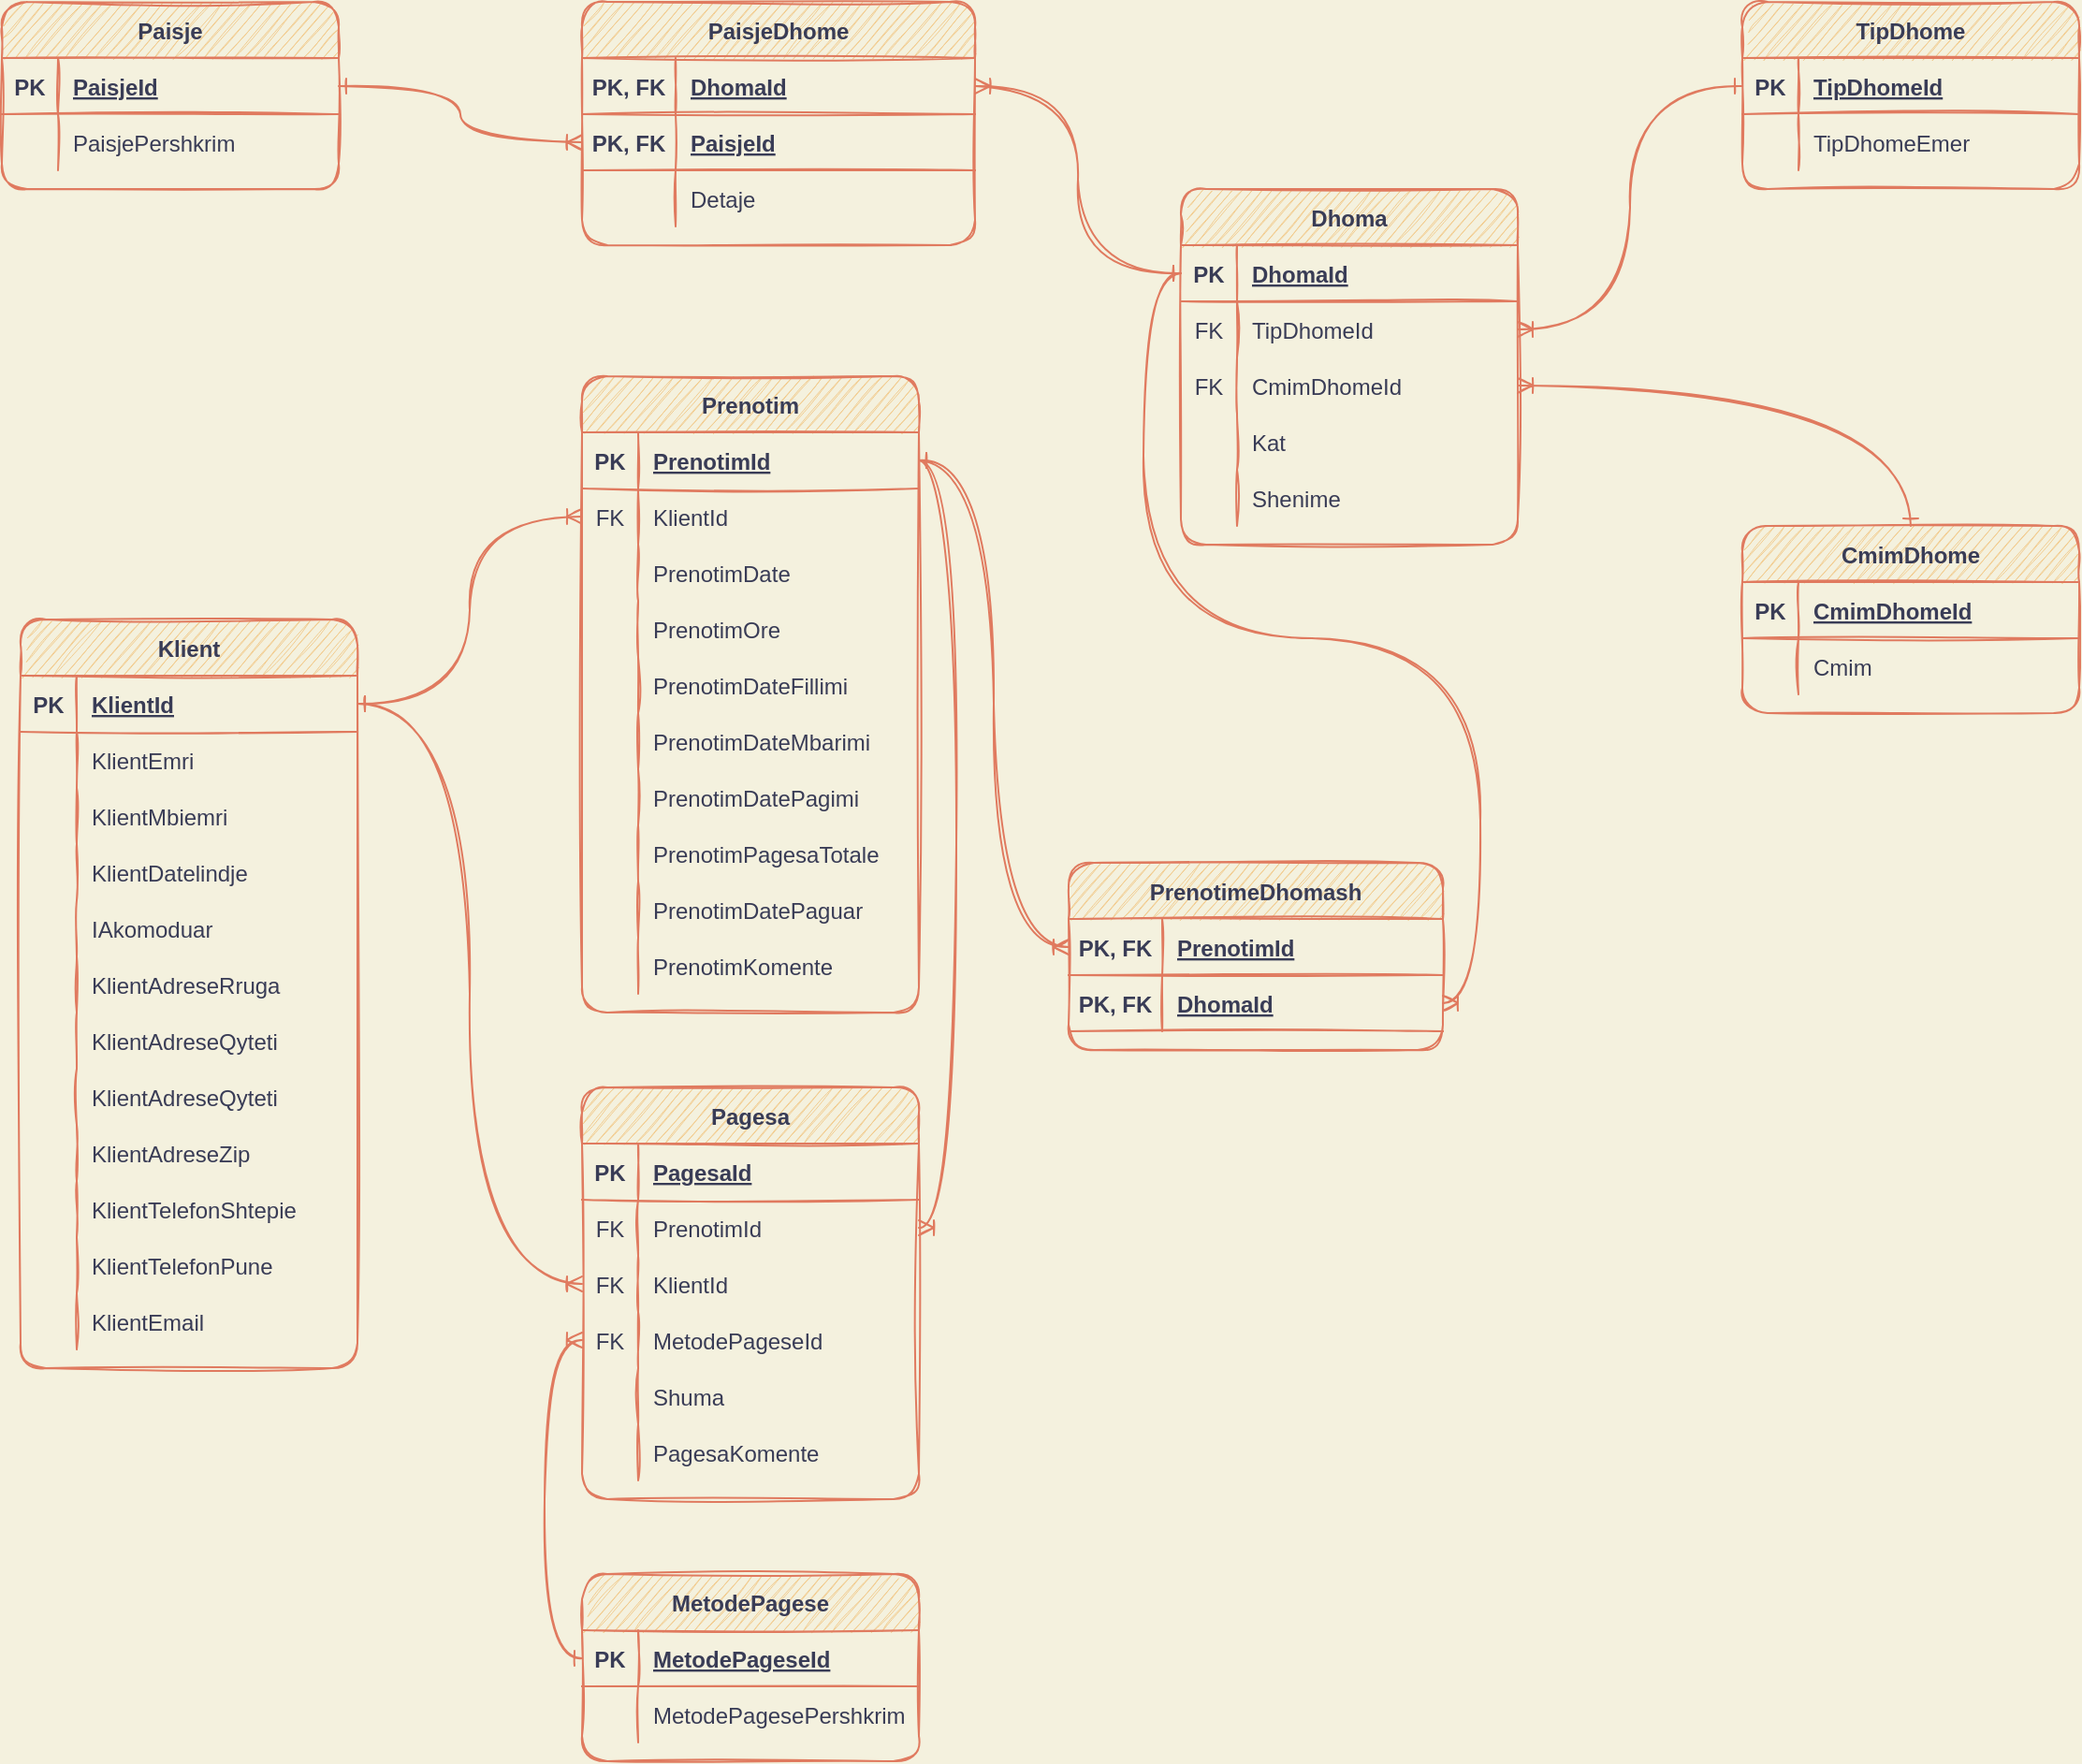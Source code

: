 <mxfile version="14.1.9" type="device"><diagram id="cNObEg5lzsOiBoJixKb-" name="Page-1"><mxGraphModel dx="1876" dy="514" grid="1" gridSize="10" guides="1" tooltips="1" connect="1" arrows="1" fold="1" page="1" pageScale="1" pageWidth="850" pageHeight="1100" background="#F4F1DE" math="0" shadow="0"><root><mxCell id="0"/><mxCell id="1" parent="0"/><mxCell id="484SmOIMIEWgcHE_zWIj-1" value="Klient" style="shape=table;startSize=30;container=1;collapsible=1;childLayout=tableLayout;fixedRows=1;rowLines=0;fontStyle=1;align=center;resizeLast=1;fillColor=#F2CC8F;strokeColor=#E07A5F;fontColor=#393C56;sketch=1;rounded=1;" parent="1" vertex="1"><mxGeometry x="-800" y="430" width="180" height="400" as="geometry"/></mxCell><mxCell id="484SmOIMIEWgcHE_zWIj-2" value="" style="shape=partialRectangle;collapsible=0;dropTarget=0;pointerEvents=0;fillColor=none;top=0;left=0;bottom=1;right=0;points=[[0,0.5],[1,0.5]];portConstraint=eastwest;strokeColor=#E07A5F;fontColor=#393C56;sketch=1;rounded=1;" parent="484SmOIMIEWgcHE_zWIj-1" vertex="1"><mxGeometry y="30" width="180" height="30" as="geometry"/></mxCell><mxCell id="484SmOIMIEWgcHE_zWIj-3" value="PK" style="shape=partialRectangle;connectable=0;fillColor=none;top=0;left=0;bottom=0;right=0;fontStyle=1;overflow=hidden;strokeColor=#E07A5F;fontColor=#393C56;sketch=1;rounded=1;" parent="484SmOIMIEWgcHE_zWIj-2" vertex="1"><mxGeometry width="30" height="30" as="geometry"/></mxCell><mxCell id="484SmOIMIEWgcHE_zWIj-4" value="KlientId" style="shape=partialRectangle;connectable=0;fillColor=none;top=0;left=0;bottom=0;right=0;align=left;spacingLeft=6;fontStyle=5;overflow=hidden;strokeColor=#E07A5F;fontColor=#393C56;sketch=1;rounded=1;" parent="484SmOIMIEWgcHE_zWIj-2" vertex="1"><mxGeometry x="30" width="150" height="30" as="geometry"/></mxCell><mxCell id="484SmOIMIEWgcHE_zWIj-5" value="" style="shape=partialRectangle;collapsible=0;dropTarget=0;pointerEvents=0;fillColor=none;top=0;left=0;bottom=0;right=0;points=[[0,0.5],[1,0.5]];portConstraint=eastwest;strokeColor=#E07A5F;fontColor=#393C56;sketch=1;rounded=1;" parent="484SmOIMIEWgcHE_zWIj-1" vertex="1"><mxGeometry y="60" width="180" height="30" as="geometry"/></mxCell><mxCell id="484SmOIMIEWgcHE_zWIj-6" value="" style="shape=partialRectangle;connectable=0;fillColor=none;top=0;left=0;bottom=0;right=0;editable=1;overflow=hidden;strokeColor=#E07A5F;fontColor=#393C56;sketch=1;rounded=1;" parent="484SmOIMIEWgcHE_zWIj-5" vertex="1"><mxGeometry width="30" height="30" as="geometry"/></mxCell><mxCell id="484SmOIMIEWgcHE_zWIj-7" value="KlientEmri" style="shape=partialRectangle;connectable=0;fillColor=none;top=0;left=0;bottom=0;right=0;align=left;spacingLeft=6;overflow=hidden;strokeColor=#E07A5F;fontColor=#393C56;sketch=1;rounded=1;" parent="484SmOIMIEWgcHE_zWIj-5" vertex="1"><mxGeometry x="30" width="150" height="30" as="geometry"/></mxCell><mxCell id="484SmOIMIEWgcHE_zWIj-8" value="" style="shape=partialRectangle;collapsible=0;dropTarget=0;pointerEvents=0;fillColor=none;top=0;left=0;bottom=0;right=0;points=[[0,0.5],[1,0.5]];portConstraint=eastwest;strokeColor=#E07A5F;fontColor=#393C56;sketch=1;rounded=1;" parent="484SmOIMIEWgcHE_zWIj-1" vertex="1"><mxGeometry y="90" width="180" height="30" as="geometry"/></mxCell><mxCell id="484SmOIMIEWgcHE_zWIj-9" value="" style="shape=partialRectangle;connectable=0;fillColor=none;top=0;left=0;bottom=0;right=0;editable=1;overflow=hidden;strokeColor=#E07A5F;fontColor=#393C56;sketch=1;rounded=1;" parent="484SmOIMIEWgcHE_zWIj-8" vertex="1"><mxGeometry width="30" height="30" as="geometry"/></mxCell><mxCell id="484SmOIMIEWgcHE_zWIj-10" value="KlientMbiemri" style="shape=partialRectangle;connectable=0;fillColor=none;top=0;left=0;bottom=0;right=0;align=left;spacingLeft=6;overflow=hidden;strokeColor=#E07A5F;fontColor=#393C56;sketch=1;rounded=1;" parent="484SmOIMIEWgcHE_zWIj-8" vertex="1"><mxGeometry x="30" width="150" height="30" as="geometry"/></mxCell><mxCell id="yaWdul28Dcd6_PXuTiU0-4" value="" style="shape=partialRectangle;collapsible=0;dropTarget=0;pointerEvents=0;fillColor=none;top=0;left=0;bottom=0;right=0;points=[[0,0.5],[1,0.5]];portConstraint=eastwest;strokeColor=#E07A5F;fontColor=#393C56;sketch=1;rounded=1;" vertex="1" parent="484SmOIMIEWgcHE_zWIj-1"><mxGeometry y="120" width="180" height="30" as="geometry"/></mxCell><mxCell id="yaWdul28Dcd6_PXuTiU0-5" value="" style="shape=partialRectangle;connectable=0;fillColor=none;top=0;left=0;bottom=0;right=0;editable=1;overflow=hidden;strokeColor=#E07A5F;fontColor=#393C56;sketch=1;rounded=1;" vertex="1" parent="yaWdul28Dcd6_PXuTiU0-4"><mxGeometry width="30" height="30" as="geometry"/></mxCell><mxCell id="yaWdul28Dcd6_PXuTiU0-6" value="KlientDatelindje" style="shape=partialRectangle;connectable=0;fillColor=none;top=0;left=0;bottom=0;right=0;align=left;spacingLeft=6;overflow=hidden;strokeColor=#E07A5F;fontColor=#393C56;sketch=1;rounded=1;" vertex="1" parent="yaWdul28Dcd6_PXuTiU0-4"><mxGeometry x="30" width="150" height="30" as="geometry"/></mxCell><mxCell id="484SmOIMIEWgcHE_zWIj-11" value="" style="shape=partialRectangle;collapsible=0;dropTarget=0;pointerEvents=0;fillColor=none;top=0;left=0;bottom=0;right=0;points=[[0,0.5],[1,0.5]];portConstraint=eastwest;strokeColor=#E07A5F;fontColor=#393C56;sketch=1;rounded=1;" parent="484SmOIMIEWgcHE_zWIj-1" vertex="1"><mxGeometry y="150" width="180" height="30" as="geometry"/></mxCell><mxCell id="484SmOIMIEWgcHE_zWIj-12" value="" style="shape=partialRectangle;connectable=0;fillColor=none;top=0;left=0;bottom=0;right=0;editable=1;overflow=hidden;strokeColor=#E07A5F;fontColor=#393C56;sketch=1;rounded=1;" parent="484SmOIMIEWgcHE_zWIj-11" vertex="1"><mxGeometry width="30" height="30" as="geometry"/></mxCell><mxCell id="484SmOIMIEWgcHE_zWIj-13" value="IAkomoduar" style="shape=partialRectangle;connectable=0;fillColor=none;top=0;left=0;bottom=0;right=0;align=left;spacingLeft=6;overflow=hidden;strokeColor=#E07A5F;fontColor=#393C56;sketch=1;rounded=1;" parent="484SmOIMIEWgcHE_zWIj-11" vertex="1"><mxGeometry x="30" width="150" height="30" as="geometry"/></mxCell><mxCell id="484SmOIMIEWgcHE_zWIj-161" value="" style="shape=partialRectangle;collapsible=0;dropTarget=0;pointerEvents=0;fillColor=none;top=0;left=0;bottom=0;right=0;points=[[0,0.5],[1,0.5]];portConstraint=eastwest;strokeColor=#E07A5F;fontColor=#393C56;sketch=1;rounded=1;" parent="484SmOIMIEWgcHE_zWIj-1" vertex="1"><mxGeometry y="180" width="180" height="30" as="geometry"/></mxCell><mxCell id="484SmOIMIEWgcHE_zWIj-162" value="" style="shape=partialRectangle;connectable=0;fillColor=none;top=0;left=0;bottom=0;right=0;editable=1;overflow=hidden;strokeColor=#E07A5F;fontColor=#393C56;sketch=1;rounded=1;" parent="484SmOIMIEWgcHE_zWIj-161" vertex="1"><mxGeometry width="30" height="30" as="geometry"/></mxCell><mxCell id="484SmOIMIEWgcHE_zWIj-163" value="KlientAdreseRruga" style="shape=partialRectangle;connectable=0;fillColor=none;top=0;left=0;bottom=0;right=0;align=left;spacingLeft=6;overflow=hidden;strokeColor=#E07A5F;fontColor=#393C56;sketch=1;rounded=1;" parent="484SmOIMIEWgcHE_zWIj-161" vertex="1"><mxGeometry x="30" width="150" height="30" as="geometry"/></mxCell><mxCell id="484SmOIMIEWgcHE_zWIj-164" value="" style="shape=partialRectangle;collapsible=0;dropTarget=0;pointerEvents=0;fillColor=none;top=0;left=0;bottom=0;right=0;points=[[0,0.5],[1,0.5]];portConstraint=eastwest;strokeColor=#E07A5F;fontColor=#393C56;sketch=1;rounded=1;" parent="484SmOIMIEWgcHE_zWIj-1" vertex="1"><mxGeometry y="210" width="180" height="30" as="geometry"/></mxCell><mxCell id="484SmOIMIEWgcHE_zWIj-165" value="" style="shape=partialRectangle;connectable=0;fillColor=none;top=0;left=0;bottom=0;right=0;editable=1;overflow=hidden;strokeColor=#E07A5F;fontColor=#393C56;sketch=1;rounded=1;" parent="484SmOIMIEWgcHE_zWIj-164" vertex="1"><mxGeometry width="30" height="30" as="geometry"/></mxCell><mxCell id="484SmOIMIEWgcHE_zWIj-166" value="KlientAdreseQyteti" style="shape=partialRectangle;connectable=0;fillColor=none;top=0;left=0;bottom=0;right=0;align=left;spacingLeft=6;overflow=hidden;strokeColor=#E07A5F;fontColor=#393C56;sketch=1;rounded=1;" parent="484SmOIMIEWgcHE_zWIj-164" vertex="1"><mxGeometry x="30" width="150" height="30" as="geometry"/></mxCell><mxCell id="484SmOIMIEWgcHE_zWIj-167" value="" style="shape=partialRectangle;collapsible=0;dropTarget=0;pointerEvents=0;fillColor=none;top=0;left=0;bottom=0;right=0;points=[[0,0.5],[1,0.5]];portConstraint=eastwest;strokeColor=#E07A5F;fontColor=#393C56;sketch=1;rounded=1;" parent="484SmOIMIEWgcHE_zWIj-1" vertex="1"><mxGeometry y="240" width="180" height="30" as="geometry"/></mxCell><mxCell id="484SmOIMIEWgcHE_zWIj-168" value="" style="shape=partialRectangle;connectable=0;fillColor=none;top=0;left=0;bottom=0;right=0;editable=1;overflow=hidden;strokeColor=#E07A5F;fontColor=#393C56;sketch=1;rounded=1;" parent="484SmOIMIEWgcHE_zWIj-167" vertex="1"><mxGeometry width="30" height="30" as="geometry"/></mxCell><mxCell id="484SmOIMIEWgcHE_zWIj-169" value="KlientAdreseQyteti" style="shape=partialRectangle;connectable=0;fillColor=none;top=0;left=0;bottom=0;right=0;align=left;spacingLeft=6;overflow=hidden;strokeColor=#E07A5F;fontColor=#393C56;sketch=1;rounded=1;" parent="484SmOIMIEWgcHE_zWIj-167" vertex="1"><mxGeometry x="30" width="150" height="30" as="geometry"/></mxCell><mxCell id="484SmOIMIEWgcHE_zWIj-170" value="" style="shape=partialRectangle;collapsible=0;dropTarget=0;pointerEvents=0;fillColor=none;top=0;left=0;bottom=0;right=0;points=[[0,0.5],[1,0.5]];portConstraint=eastwest;strokeColor=#E07A5F;fontColor=#393C56;sketch=1;rounded=1;" parent="484SmOIMIEWgcHE_zWIj-1" vertex="1"><mxGeometry y="270" width="180" height="30" as="geometry"/></mxCell><mxCell id="484SmOIMIEWgcHE_zWIj-171" value="" style="shape=partialRectangle;connectable=0;fillColor=none;top=0;left=0;bottom=0;right=0;editable=1;overflow=hidden;strokeColor=#E07A5F;fontColor=#393C56;sketch=1;rounded=1;" parent="484SmOIMIEWgcHE_zWIj-170" vertex="1"><mxGeometry width="30" height="30" as="geometry"/></mxCell><mxCell id="484SmOIMIEWgcHE_zWIj-172" value="KlientAdreseZip" style="shape=partialRectangle;connectable=0;fillColor=none;top=0;left=0;bottom=0;right=0;align=left;spacingLeft=6;overflow=hidden;strokeColor=#E07A5F;fontColor=#393C56;sketch=1;rounded=1;" parent="484SmOIMIEWgcHE_zWIj-170" vertex="1"><mxGeometry x="30" width="150" height="30" as="geometry"/></mxCell><mxCell id="484SmOIMIEWgcHE_zWIj-173" value="" style="shape=partialRectangle;collapsible=0;dropTarget=0;pointerEvents=0;fillColor=none;top=0;left=0;bottom=0;right=0;points=[[0,0.5],[1,0.5]];portConstraint=eastwest;strokeColor=#E07A5F;fontColor=#393C56;sketch=1;rounded=1;" parent="484SmOIMIEWgcHE_zWIj-1" vertex="1"><mxGeometry y="300" width="180" height="30" as="geometry"/></mxCell><mxCell id="484SmOIMIEWgcHE_zWIj-174" value="" style="shape=partialRectangle;connectable=0;fillColor=none;top=0;left=0;bottom=0;right=0;editable=1;overflow=hidden;strokeColor=#E07A5F;fontColor=#393C56;sketch=1;rounded=1;" parent="484SmOIMIEWgcHE_zWIj-173" vertex="1"><mxGeometry width="30" height="30" as="geometry"/></mxCell><mxCell id="484SmOIMIEWgcHE_zWIj-175" value="KlientTelefonShtepie" style="shape=partialRectangle;connectable=0;fillColor=none;top=0;left=0;bottom=0;right=0;align=left;spacingLeft=6;overflow=hidden;strokeColor=#E07A5F;fontColor=#393C56;sketch=1;rounded=1;" parent="484SmOIMIEWgcHE_zWIj-173" vertex="1"><mxGeometry x="30" width="150" height="30" as="geometry"/></mxCell><mxCell id="484SmOIMIEWgcHE_zWIj-176" value="" style="shape=partialRectangle;collapsible=0;dropTarget=0;pointerEvents=0;fillColor=none;top=0;left=0;bottom=0;right=0;points=[[0,0.5],[1,0.5]];portConstraint=eastwest;strokeColor=#E07A5F;fontColor=#393C56;sketch=1;rounded=1;" parent="484SmOIMIEWgcHE_zWIj-1" vertex="1"><mxGeometry y="330" width="180" height="30" as="geometry"/></mxCell><mxCell id="484SmOIMIEWgcHE_zWIj-177" value="" style="shape=partialRectangle;connectable=0;fillColor=none;top=0;left=0;bottom=0;right=0;editable=1;overflow=hidden;strokeColor=#E07A5F;fontColor=#393C56;sketch=1;rounded=1;" parent="484SmOIMIEWgcHE_zWIj-176" vertex="1"><mxGeometry width="30" height="30" as="geometry"/></mxCell><mxCell id="484SmOIMIEWgcHE_zWIj-178" value="KlientTelefonPune" style="shape=partialRectangle;connectable=0;fillColor=none;top=0;left=0;bottom=0;right=0;align=left;spacingLeft=6;overflow=hidden;strokeColor=#E07A5F;fontColor=#393C56;sketch=1;rounded=1;" parent="484SmOIMIEWgcHE_zWIj-176" vertex="1"><mxGeometry x="30" width="150" height="30" as="geometry"/></mxCell><mxCell id="484SmOIMIEWgcHE_zWIj-179" value="" style="shape=partialRectangle;collapsible=0;dropTarget=0;pointerEvents=0;fillColor=none;top=0;left=0;bottom=0;right=0;points=[[0,0.5],[1,0.5]];portConstraint=eastwest;strokeColor=#E07A5F;fontColor=#393C56;sketch=1;rounded=1;" parent="484SmOIMIEWgcHE_zWIj-1" vertex="1"><mxGeometry y="360" width="180" height="30" as="geometry"/></mxCell><mxCell id="484SmOIMIEWgcHE_zWIj-180" value="" style="shape=partialRectangle;connectable=0;fillColor=none;top=0;left=0;bottom=0;right=0;editable=1;overflow=hidden;strokeColor=#E07A5F;fontColor=#393C56;sketch=1;rounded=1;" parent="484SmOIMIEWgcHE_zWIj-179" vertex="1"><mxGeometry width="30" height="30" as="geometry"/></mxCell><mxCell id="484SmOIMIEWgcHE_zWIj-181" value="KlientEmail" style="shape=partialRectangle;connectable=0;fillColor=none;top=0;left=0;bottom=0;right=0;align=left;spacingLeft=6;overflow=hidden;strokeColor=#E07A5F;fontColor=#393C56;sketch=1;rounded=1;" parent="484SmOIMIEWgcHE_zWIj-179" vertex="1"><mxGeometry x="30" width="150" height="30" as="geometry"/></mxCell><mxCell id="484SmOIMIEWgcHE_zWIj-246" style="edgeStyle=orthogonalEdgeStyle;curved=1;rounded=1;sketch=1;orthogonalLoop=1;jettySize=auto;html=1;startArrow=ERone;startFill=0;endArrow=ERoneToMany;endFill=0;strokeColor=#E07A5F;fillColor=#F2CC8F;fontColor=#393C56;" parent="1" source="484SmOIMIEWgcHE_zWIj-27" target="484SmOIMIEWgcHE_zWIj-152" edge="1"><mxGeometry relative="1" as="geometry"/></mxCell><mxCell id="484SmOIMIEWgcHE_zWIj-27" value="CmimDhome" style="shape=table;startSize=30;container=1;collapsible=1;childLayout=tableLayout;fixedRows=1;rowLines=0;fontStyle=1;align=center;resizeLast=1;fillColor=#F2CC8F;strokeColor=#E07A5F;fontColor=#393C56;sketch=1;rounded=1;" parent="1" vertex="1"><mxGeometry x="120" y="380" width="180" height="100" as="geometry"/></mxCell><mxCell id="484SmOIMIEWgcHE_zWIj-28" value="" style="shape=partialRectangle;collapsible=0;dropTarget=0;pointerEvents=0;fillColor=none;top=0;left=0;bottom=1;right=0;points=[[0,0.5],[1,0.5]];portConstraint=eastwest;strokeColor=#E07A5F;fontColor=#393C56;sketch=1;rounded=1;" parent="484SmOIMIEWgcHE_zWIj-27" vertex="1"><mxGeometry y="30" width="180" height="30" as="geometry"/></mxCell><mxCell id="484SmOIMIEWgcHE_zWIj-29" value="PK" style="shape=partialRectangle;connectable=0;fillColor=none;top=0;left=0;bottom=0;right=0;fontStyle=1;overflow=hidden;strokeColor=#E07A5F;fontColor=#393C56;sketch=1;rounded=1;" parent="484SmOIMIEWgcHE_zWIj-28" vertex="1"><mxGeometry width="30" height="30" as="geometry"/></mxCell><mxCell id="484SmOIMIEWgcHE_zWIj-30" value="CmimDhomeId" style="shape=partialRectangle;connectable=0;fillColor=none;top=0;left=0;bottom=0;right=0;align=left;spacingLeft=6;fontStyle=5;overflow=hidden;strokeColor=#E07A5F;fontColor=#393C56;sketch=1;rounded=1;" parent="484SmOIMIEWgcHE_zWIj-28" vertex="1"><mxGeometry x="30" width="150" height="30" as="geometry"/></mxCell><mxCell id="484SmOIMIEWgcHE_zWIj-31" value="" style="shape=partialRectangle;collapsible=0;dropTarget=0;pointerEvents=0;fillColor=none;top=0;left=0;bottom=0;right=0;points=[[0,0.5],[1,0.5]];portConstraint=eastwest;strokeColor=#E07A5F;fontColor=#393C56;sketch=1;rounded=1;" parent="484SmOIMIEWgcHE_zWIj-27" vertex="1"><mxGeometry y="60" width="180" height="30" as="geometry"/></mxCell><mxCell id="484SmOIMIEWgcHE_zWIj-32" value="" style="shape=partialRectangle;connectable=0;fillColor=none;top=0;left=0;bottom=0;right=0;editable=1;overflow=hidden;strokeColor=#E07A5F;fontColor=#393C56;sketch=1;rounded=1;" parent="484SmOIMIEWgcHE_zWIj-31" vertex="1"><mxGeometry width="30" height="30" as="geometry"/></mxCell><mxCell id="484SmOIMIEWgcHE_zWIj-33" value="Cmim" style="shape=partialRectangle;connectable=0;fillColor=none;top=0;left=0;bottom=0;right=0;align=left;spacingLeft=6;overflow=hidden;strokeColor=#E07A5F;fontColor=#393C56;sketch=1;rounded=1;" parent="484SmOIMIEWgcHE_zWIj-31" vertex="1"><mxGeometry x="30" width="150" height="30" as="geometry"/></mxCell><mxCell id="484SmOIMIEWgcHE_zWIj-40" value="MetodePagese" style="shape=table;startSize=30;container=1;collapsible=1;childLayout=tableLayout;fixedRows=1;rowLines=0;fontStyle=1;align=center;resizeLast=1;fillColor=#F2CC8F;strokeColor=#E07A5F;fontColor=#393C56;sketch=1;rounded=1;" parent="1" vertex="1"><mxGeometry x="-500" y="940" width="180" height="100" as="geometry"/></mxCell><mxCell id="484SmOIMIEWgcHE_zWIj-41" value="" style="shape=partialRectangle;collapsible=0;dropTarget=0;pointerEvents=0;fillColor=none;top=0;left=0;bottom=1;right=0;points=[[0,0.5],[1,0.5]];portConstraint=eastwest;strokeColor=#E07A5F;fontColor=#393C56;sketch=1;rounded=1;" parent="484SmOIMIEWgcHE_zWIj-40" vertex="1"><mxGeometry y="30" width="180" height="30" as="geometry"/></mxCell><mxCell id="484SmOIMIEWgcHE_zWIj-42" value="PK" style="shape=partialRectangle;connectable=0;fillColor=none;top=0;left=0;bottom=0;right=0;fontStyle=1;overflow=hidden;strokeColor=#E07A5F;fontColor=#393C56;sketch=1;rounded=1;" parent="484SmOIMIEWgcHE_zWIj-41" vertex="1"><mxGeometry width="30" height="30" as="geometry"/></mxCell><mxCell id="484SmOIMIEWgcHE_zWIj-43" value="MetodePageseId" style="shape=partialRectangle;connectable=0;fillColor=none;top=0;left=0;bottom=0;right=0;align=left;spacingLeft=6;fontStyle=5;overflow=hidden;strokeColor=#E07A5F;fontColor=#393C56;sketch=1;rounded=1;" parent="484SmOIMIEWgcHE_zWIj-41" vertex="1"><mxGeometry x="30" width="150" height="30" as="geometry"/></mxCell><mxCell id="484SmOIMIEWgcHE_zWIj-44" value="" style="shape=partialRectangle;collapsible=0;dropTarget=0;pointerEvents=0;fillColor=none;top=0;left=0;bottom=0;right=0;points=[[0,0.5],[1,0.5]];portConstraint=eastwest;strokeColor=#E07A5F;fontColor=#393C56;sketch=1;rounded=1;" parent="484SmOIMIEWgcHE_zWIj-40" vertex="1"><mxGeometry y="60" width="180" height="30" as="geometry"/></mxCell><mxCell id="484SmOIMIEWgcHE_zWIj-45" value="" style="shape=partialRectangle;connectable=0;fillColor=none;top=0;left=0;bottom=0;right=0;editable=1;overflow=hidden;strokeColor=#E07A5F;fontColor=#393C56;sketch=1;rounded=1;" parent="484SmOIMIEWgcHE_zWIj-44" vertex="1"><mxGeometry width="30" height="30" as="geometry"/></mxCell><mxCell id="484SmOIMIEWgcHE_zWIj-46" value="MetodePagesePershkrim" style="shape=partialRectangle;connectable=0;fillColor=none;top=0;left=0;bottom=0;right=0;align=left;spacingLeft=6;overflow=hidden;strokeColor=#E07A5F;fontColor=#393C56;sketch=1;rounded=1;" parent="484SmOIMIEWgcHE_zWIj-44" vertex="1"><mxGeometry x="30" width="150" height="30" as="geometry"/></mxCell><mxCell id="484SmOIMIEWgcHE_zWIj-53" value="Pagesa" style="shape=table;startSize=30;container=1;collapsible=1;childLayout=tableLayout;fixedRows=1;rowLines=0;fontStyle=1;align=center;resizeLast=1;fillColor=#F2CC8F;strokeColor=#E07A5F;fontColor=#393C56;sketch=1;rounded=1;" parent="1" vertex="1"><mxGeometry x="-500" y="680" width="180" height="220" as="geometry"/></mxCell><mxCell id="484SmOIMIEWgcHE_zWIj-54" value="" style="shape=partialRectangle;collapsible=0;dropTarget=0;pointerEvents=0;fillColor=none;top=0;left=0;bottom=1;right=0;points=[[0,0.5],[1,0.5]];portConstraint=eastwest;strokeColor=#E07A5F;fontColor=#393C56;sketch=1;rounded=1;" parent="484SmOIMIEWgcHE_zWIj-53" vertex="1"><mxGeometry y="30" width="180" height="30" as="geometry"/></mxCell><mxCell id="484SmOIMIEWgcHE_zWIj-55" value="PK" style="shape=partialRectangle;connectable=0;fillColor=none;top=0;left=0;bottom=0;right=0;fontStyle=1;overflow=hidden;strokeColor=#E07A5F;fontColor=#393C56;sketch=1;rounded=1;" parent="484SmOIMIEWgcHE_zWIj-54" vertex="1"><mxGeometry width="30" height="30" as="geometry"/></mxCell><mxCell id="484SmOIMIEWgcHE_zWIj-56" value="PagesaId" style="shape=partialRectangle;connectable=0;fillColor=none;top=0;left=0;bottom=0;right=0;align=left;spacingLeft=6;fontStyle=5;overflow=hidden;strokeColor=#E07A5F;fontColor=#393C56;sketch=1;rounded=1;" parent="484SmOIMIEWgcHE_zWIj-54" vertex="1"><mxGeometry x="30" width="150" height="30" as="geometry"/></mxCell><mxCell id="484SmOIMIEWgcHE_zWIj-57" value="" style="shape=partialRectangle;collapsible=0;dropTarget=0;pointerEvents=0;fillColor=none;top=0;left=0;bottom=0;right=0;points=[[0,0.5],[1,0.5]];portConstraint=eastwest;strokeColor=#E07A5F;fontColor=#393C56;sketch=1;rounded=1;" parent="484SmOIMIEWgcHE_zWIj-53" vertex="1"><mxGeometry y="60" width="180" height="30" as="geometry"/></mxCell><mxCell id="484SmOIMIEWgcHE_zWIj-58" value="FK" style="shape=partialRectangle;connectable=0;fillColor=none;top=0;left=0;bottom=0;right=0;editable=1;overflow=hidden;strokeColor=#E07A5F;fontColor=#393C56;sketch=1;rounded=1;" parent="484SmOIMIEWgcHE_zWIj-57" vertex="1"><mxGeometry width="30" height="30" as="geometry"/></mxCell><mxCell id="484SmOIMIEWgcHE_zWIj-59" value="PrenotimId" style="shape=partialRectangle;connectable=0;fillColor=none;top=0;left=0;bottom=0;right=0;align=left;spacingLeft=6;overflow=hidden;strokeColor=#E07A5F;fontColor=#393C56;sketch=1;rounded=1;" parent="484SmOIMIEWgcHE_zWIj-57" vertex="1"><mxGeometry x="30" width="150" height="30" as="geometry"/></mxCell><mxCell id="484SmOIMIEWgcHE_zWIj-60" value="" style="shape=partialRectangle;collapsible=0;dropTarget=0;pointerEvents=0;fillColor=none;top=0;left=0;bottom=0;right=0;points=[[0,0.5],[1,0.5]];portConstraint=eastwest;strokeColor=#E07A5F;fontColor=#393C56;sketch=1;rounded=1;" parent="484SmOIMIEWgcHE_zWIj-53" vertex="1"><mxGeometry y="90" width="180" height="30" as="geometry"/></mxCell><mxCell id="484SmOIMIEWgcHE_zWIj-61" value="FK" style="shape=partialRectangle;connectable=0;fillColor=none;top=0;left=0;bottom=0;right=0;editable=1;overflow=hidden;strokeColor=#E07A5F;fontColor=#393C56;sketch=1;rounded=1;" parent="484SmOIMIEWgcHE_zWIj-60" vertex="1"><mxGeometry width="30" height="30" as="geometry"/></mxCell><mxCell id="484SmOIMIEWgcHE_zWIj-62" value="KlientId" style="shape=partialRectangle;connectable=0;fillColor=none;top=0;left=0;bottom=0;right=0;align=left;spacingLeft=6;overflow=hidden;strokeColor=#E07A5F;fontColor=#393C56;sketch=1;rounded=1;" parent="484SmOIMIEWgcHE_zWIj-60" vertex="1"><mxGeometry x="30" width="150" height="30" as="geometry"/></mxCell><mxCell id="484SmOIMIEWgcHE_zWIj-63" value="" style="shape=partialRectangle;collapsible=0;dropTarget=0;pointerEvents=0;fillColor=none;top=0;left=0;bottom=0;right=0;points=[[0,0.5],[1,0.5]];portConstraint=eastwest;strokeColor=#E07A5F;fontColor=#393C56;sketch=1;rounded=1;" parent="484SmOIMIEWgcHE_zWIj-53" vertex="1"><mxGeometry y="120" width="180" height="30" as="geometry"/></mxCell><mxCell id="484SmOIMIEWgcHE_zWIj-64" value="FK" style="shape=partialRectangle;connectable=0;fillColor=none;top=0;left=0;bottom=0;right=0;editable=1;overflow=hidden;strokeColor=#E07A5F;fontColor=#393C56;sketch=1;rounded=1;" parent="484SmOIMIEWgcHE_zWIj-63" vertex="1"><mxGeometry width="30" height="30" as="geometry"/></mxCell><mxCell id="484SmOIMIEWgcHE_zWIj-65" value="MetodePageseId" style="shape=partialRectangle;connectable=0;fillColor=none;top=0;left=0;bottom=0;right=0;align=left;spacingLeft=6;overflow=hidden;strokeColor=#E07A5F;fontColor=#393C56;sketch=1;rounded=1;" parent="484SmOIMIEWgcHE_zWIj-63" vertex="1"><mxGeometry x="30" width="150" height="30" as="geometry"/></mxCell><mxCell id="484SmOIMIEWgcHE_zWIj-200" value="" style="shape=partialRectangle;collapsible=0;dropTarget=0;pointerEvents=0;fillColor=none;top=0;left=0;bottom=0;right=0;points=[[0,0.5],[1,0.5]];portConstraint=eastwest;strokeColor=#E07A5F;fontColor=#393C56;sketch=1;rounded=1;" parent="484SmOIMIEWgcHE_zWIj-53" vertex="1"><mxGeometry y="150" width="180" height="30" as="geometry"/></mxCell><mxCell id="484SmOIMIEWgcHE_zWIj-201" value="" style="shape=partialRectangle;connectable=0;fillColor=none;top=0;left=0;bottom=0;right=0;editable=1;overflow=hidden;strokeColor=#E07A5F;fontColor=#393C56;sketch=1;rounded=1;" parent="484SmOIMIEWgcHE_zWIj-200" vertex="1"><mxGeometry width="30" height="30" as="geometry"/></mxCell><mxCell id="484SmOIMIEWgcHE_zWIj-202" value="Shuma" style="shape=partialRectangle;connectable=0;fillColor=none;top=0;left=0;bottom=0;right=0;align=left;spacingLeft=6;overflow=hidden;strokeColor=#E07A5F;fontColor=#393C56;sketch=1;rounded=1;" parent="484SmOIMIEWgcHE_zWIj-200" vertex="1"><mxGeometry x="30" width="150" height="30" as="geometry"/></mxCell><mxCell id="484SmOIMIEWgcHE_zWIj-203" value="" style="shape=partialRectangle;collapsible=0;dropTarget=0;pointerEvents=0;fillColor=none;top=0;left=0;bottom=0;right=0;points=[[0,0.5],[1,0.5]];portConstraint=eastwest;strokeColor=#E07A5F;fontColor=#393C56;sketch=1;rounded=1;" parent="484SmOIMIEWgcHE_zWIj-53" vertex="1"><mxGeometry y="180" width="180" height="30" as="geometry"/></mxCell><mxCell id="484SmOIMIEWgcHE_zWIj-204" value="" style="shape=partialRectangle;connectable=0;fillColor=none;top=0;left=0;bottom=0;right=0;editable=1;overflow=hidden;strokeColor=#E07A5F;fontColor=#393C56;sketch=1;rounded=1;" parent="484SmOIMIEWgcHE_zWIj-203" vertex="1"><mxGeometry width="30" height="30" as="geometry"/></mxCell><mxCell id="484SmOIMIEWgcHE_zWIj-205" value="PagesaKomente" style="shape=partialRectangle;connectable=0;fillColor=none;top=0;left=0;bottom=0;right=0;align=left;spacingLeft=6;overflow=hidden;strokeColor=#E07A5F;fontColor=#393C56;sketch=1;rounded=1;" parent="484SmOIMIEWgcHE_zWIj-203" vertex="1"><mxGeometry x="30" width="150" height="30" as="geometry"/></mxCell><mxCell id="484SmOIMIEWgcHE_zWIj-66" value="Paisje" style="shape=table;startSize=30;container=1;collapsible=1;childLayout=tableLayout;fixedRows=1;rowLines=0;fontStyle=1;align=center;resizeLast=1;fillColor=#F2CC8F;strokeColor=#E07A5F;fontColor=#393C56;sketch=1;rounded=1;" parent="1" vertex="1"><mxGeometry x="-810" y="100" width="180" height="100" as="geometry"/></mxCell><mxCell id="484SmOIMIEWgcHE_zWIj-67" value="" style="shape=partialRectangle;collapsible=0;dropTarget=0;pointerEvents=0;fillColor=none;top=0;left=0;bottom=1;right=0;points=[[0,0.5],[1,0.5]];portConstraint=eastwest;strokeColor=#E07A5F;fontColor=#393C56;sketch=1;rounded=1;" parent="484SmOIMIEWgcHE_zWIj-66" vertex="1"><mxGeometry y="30" width="180" height="30" as="geometry"/></mxCell><mxCell id="484SmOIMIEWgcHE_zWIj-68" value="PK" style="shape=partialRectangle;connectable=0;fillColor=none;top=0;left=0;bottom=0;right=0;fontStyle=1;overflow=hidden;strokeColor=#E07A5F;fontColor=#393C56;sketch=1;rounded=1;" parent="484SmOIMIEWgcHE_zWIj-67" vertex="1"><mxGeometry width="30" height="30" as="geometry"/></mxCell><mxCell id="484SmOIMIEWgcHE_zWIj-69" value="PaisjeId" style="shape=partialRectangle;connectable=0;fillColor=none;top=0;left=0;bottom=0;right=0;align=left;spacingLeft=6;fontStyle=5;overflow=hidden;strokeColor=#E07A5F;fontColor=#393C56;sketch=1;rounded=1;" parent="484SmOIMIEWgcHE_zWIj-67" vertex="1"><mxGeometry x="30" width="150" height="30" as="geometry"/></mxCell><mxCell id="484SmOIMIEWgcHE_zWIj-76" value="" style="shape=partialRectangle;collapsible=0;dropTarget=0;pointerEvents=0;fillColor=none;top=0;left=0;bottom=0;right=0;points=[[0,0.5],[1,0.5]];portConstraint=eastwest;strokeColor=#E07A5F;fontColor=#393C56;sketch=1;rounded=1;" parent="484SmOIMIEWgcHE_zWIj-66" vertex="1"><mxGeometry y="60" width="180" height="30" as="geometry"/></mxCell><mxCell id="484SmOIMIEWgcHE_zWIj-77" value="" style="shape=partialRectangle;connectable=0;fillColor=none;top=0;left=0;bottom=0;right=0;editable=1;overflow=hidden;strokeColor=#E07A5F;fontColor=#393C56;sketch=1;rounded=1;" parent="484SmOIMIEWgcHE_zWIj-76" vertex="1"><mxGeometry width="30" height="30" as="geometry"/></mxCell><mxCell id="484SmOIMIEWgcHE_zWIj-78" value="PaisjePershkrim" style="shape=partialRectangle;connectable=0;fillColor=none;top=0;left=0;bottom=0;right=0;align=left;spacingLeft=6;overflow=hidden;strokeColor=#E07A5F;fontColor=#393C56;sketch=1;rounded=1;" parent="484SmOIMIEWgcHE_zWIj-76" vertex="1"><mxGeometry x="30" width="150" height="30" as="geometry"/></mxCell><mxCell id="484SmOIMIEWgcHE_zWIj-79" value="PaisjeDhome" style="shape=table;startSize=30;container=1;collapsible=1;childLayout=tableLayout;fixedRows=1;rowLines=0;fontStyle=1;align=center;resizeLast=1;fillColor=#F2CC8F;strokeColor=#E07A5F;fontColor=#393C56;sketch=1;rounded=1;" parent="1" vertex="1"><mxGeometry x="-500" y="100" width="210" height="130" as="geometry"/></mxCell><mxCell id="484SmOIMIEWgcHE_zWIj-80" value="" style="shape=partialRectangle;collapsible=0;dropTarget=0;pointerEvents=0;fillColor=none;top=0;left=0;bottom=1;right=0;points=[[0,0.5],[1,0.5]];portConstraint=eastwest;strokeColor=#E07A5F;fontColor=#393C56;sketch=1;rounded=1;" parent="484SmOIMIEWgcHE_zWIj-79" vertex="1"><mxGeometry y="30" width="210" height="30" as="geometry"/></mxCell><mxCell id="484SmOIMIEWgcHE_zWIj-81" value="PK, FK" style="shape=partialRectangle;connectable=0;fillColor=none;top=0;left=0;bottom=0;right=0;fontStyle=1;overflow=hidden;strokeColor=#E07A5F;fontColor=#393C56;sketch=1;rounded=1;" parent="484SmOIMIEWgcHE_zWIj-80" vertex="1"><mxGeometry width="50" height="30" as="geometry"/></mxCell><mxCell id="484SmOIMIEWgcHE_zWIj-82" value="DhomaId" style="shape=partialRectangle;connectable=0;fillColor=none;top=0;left=0;bottom=0;right=0;align=left;spacingLeft=6;fontStyle=5;overflow=hidden;strokeColor=#E07A5F;fontColor=#393C56;sketch=1;rounded=1;" parent="484SmOIMIEWgcHE_zWIj-80" vertex="1"><mxGeometry x="50" width="160" height="30" as="geometry"/></mxCell><mxCell id="484SmOIMIEWgcHE_zWIj-206" value="" style="shape=partialRectangle;collapsible=0;dropTarget=0;pointerEvents=0;fillColor=none;top=0;left=0;bottom=1;right=0;points=[[0,0.5],[1,0.5]];portConstraint=eastwest;strokeColor=#E07A5F;fontColor=#393C56;sketch=1;rounded=1;" parent="484SmOIMIEWgcHE_zWIj-79" vertex="1"><mxGeometry y="60" width="210" height="30" as="geometry"/></mxCell><mxCell id="484SmOIMIEWgcHE_zWIj-207" value="PK, FK" style="shape=partialRectangle;connectable=0;fillColor=none;top=0;left=0;bottom=0;right=0;fontStyle=1;overflow=hidden;strokeColor=#E07A5F;fontColor=#393C56;sketch=1;rounded=1;" parent="484SmOIMIEWgcHE_zWIj-206" vertex="1"><mxGeometry width="50" height="30" as="geometry"/></mxCell><mxCell id="484SmOIMIEWgcHE_zWIj-208" value="PaisjeId" style="shape=partialRectangle;connectable=0;fillColor=none;top=0;left=0;bottom=0;right=0;align=left;spacingLeft=6;fontStyle=5;overflow=hidden;strokeColor=#E07A5F;fontColor=#393C56;sketch=1;rounded=1;" parent="484SmOIMIEWgcHE_zWIj-206" vertex="1"><mxGeometry x="50" width="160" height="30" as="geometry"/></mxCell><mxCell id="484SmOIMIEWgcHE_zWIj-83" value="" style="shape=partialRectangle;collapsible=0;dropTarget=0;pointerEvents=0;fillColor=none;top=0;left=0;bottom=0;right=0;points=[[0,0.5],[1,0.5]];portConstraint=eastwest;strokeColor=#E07A5F;fontColor=#393C56;sketch=1;rounded=1;" parent="484SmOIMIEWgcHE_zWIj-79" vertex="1"><mxGeometry y="90" width="210" height="30" as="geometry"/></mxCell><mxCell id="484SmOIMIEWgcHE_zWIj-84" value="" style="shape=partialRectangle;connectable=0;fillColor=none;top=0;left=0;bottom=0;right=0;editable=1;overflow=hidden;strokeColor=#E07A5F;fontColor=#393C56;sketch=1;rounded=1;" parent="484SmOIMIEWgcHE_zWIj-83" vertex="1"><mxGeometry width="50" height="30" as="geometry"/></mxCell><mxCell id="484SmOIMIEWgcHE_zWIj-85" value="Detaje" style="shape=partialRectangle;connectable=0;fillColor=none;top=0;left=0;bottom=0;right=0;align=left;spacingLeft=6;overflow=hidden;strokeColor=#E07A5F;fontColor=#393C56;sketch=1;rounded=1;" parent="484SmOIMIEWgcHE_zWIj-83" vertex="1"><mxGeometry x="50" width="160" height="30" as="geometry"/></mxCell><mxCell id="484SmOIMIEWgcHE_zWIj-92" value="Prenotim" style="shape=table;startSize=30;container=1;collapsible=1;childLayout=tableLayout;fixedRows=1;rowLines=0;fontStyle=1;align=center;resizeLast=1;fillColor=#F2CC8F;strokeColor=#E07A5F;fontColor=#393C56;sketch=1;rounded=1;" parent="1" vertex="1"><mxGeometry x="-500" y="300" width="180" height="340" as="geometry"/></mxCell><mxCell id="484SmOIMIEWgcHE_zWIj-93" value="" style="shape=partialRectangle;collapsible=0;dropTarget=0;pointerEvents=0;fillColor=none;top=0;left=0;bottom=1;right=0;points=[[0,0.5],[1,0.5]];portConstraint=eastwest;strokeColor=#E07A5F;fontColor=#393C56;sketch=1;rounded=1;" parent="484SmOIMIEWgcHE_zWIj-92" vertex="1"><mxGeometry y="30" width="180" height="30" as="geometry"/></mxCell><mxCell id="484SmOIMIEWgcHE_zWIj-94" value="PK" style="shape=partialRectangle;connectable=0;fillColor=none;top=0;left=0;bottom=0;right=0;fontStyle=1;overflow=hidden;strokeColor=#E07A5F;fontColor=#393C56;sketch=1;rounded=1;" parent="484SmOIMIEWgcHE_zWIj-93" vertex="1"><mxGeometry width="30" height="30" as="geometry"/></mxCell><mxCell id="484SmOIMIEWgcHE_zWIj-95" value="PrenotimId" style="shape=partialRectangle;connectable=0;fillColor=none;top=0;left=0;bottom=0;right=0;align=left;spacingLeft=6;fontStyle=5;overflow=hidden;strokeColor=#E07A5F;fontColor=#393C56;sketch=1;rounded=1;" parent="484SmOIMIEWgcHE_zWIj-93" vertex="1"><mxGeometry x="30" width="150" height="30" as="geometry"/></mxCell><mxCell id="484SmOIMIEWgcHE_zWIj-96" value="" style="shape=partialRectangle;collapsible=0;dropTarget=0;pointerEvents=0;fillColor=none;top=0;left=0;bottom=0;right=0;points=[[0,0.5],[1,0.5]];portConstraint=eastwest;strokeColor=#E07A5F;fontColor=#393C56;sketch=1;rounded=1;" parent="484SmOIMIEWgcHE_zWIj-92" vertex="1"><mxGeometry y="60" width="180" height="30" as="geometry"/></mxCell><mxCell id="484SmOIMIEWgcHE_zWIj-97" value="FK" style="shape=partialRectangle;connectable=0;fillColor=none;top=0;left=0;bottom=0;right=0;editable=1;overflow=hidden;strokeColor=#E07A5F;fontColor=#393C56;sketch=1;rounded=1;" parent="484SmOIMIEWgcHE_zWIj-96" vertex="1"><mxGeometry width="30" height="30" as="geometry"/></mxCell><mxCell id="484SmOIMIEWgcHE_zWIj-98" value="KlientId" style="shape=partialRectangle;connectable=0;fillColor=none;top=0;left=0;bottom=0;right=0;align=left;spacingLeft=6;overflow=hidden;strokeColor=#E07A5F;fontColor=#393C56;sketch=1;rounded=1;" parent="484SmOIMIEWgcHE_zWIj-96" vertex="1"><mxGeometry x="30" width="150" height="30" as="geometry"/></mxCell><mxCell id="484SmOIMIEWgcHE_zWIj-99" value="" style="shape=partialRectangle;collapsible=0;dropTarget=0;pointerEvents=0;fillColor=none;top=0;left=0;bottom=0;right=0;points=[[0,0.5],[1,0.5]];portConstraint=eastwest;strokeColor=#E07A5F;fontColor=#393C56;sketch=1;rounded=1;" parent="484SmOIMIEWgcHE_zWIj-92" vertex="1"><mxGeometry y="90" width="180" height="30" as="geometry"/></mxCell><mxCell id="484SmOIMIEWgcHE_zWIj-100" value="" style="shape=partialRectangle;connectable=0;fillColor=none;top=0;left=0;bottom=0;right=0;editable=1;overflow=hidden;strokeColor=#E07A5F;fontColor=#393C56;sketch=1;rounded=1;" parent="484SmOIMIEWgcHE_zWIj-99" vertex="1"><mxGeometry width="30" height="30" as="geometry"/></mxCell><mxCell id="484SmOIMIEWgcHE_zWIj-101" value="PrenotimDate" style="shape=partialRectangle;connectable=0;fillColor=none;top=0;left=0;bottom=0;right=0;align=left;spacingLeft=6;overflow=hidden;strokeColor=#E07A5F;fontColor=#393C56;sketch=1;rounded=1;" parent="484SmOIMIEWgcHE_zWIj-99" vertex="1"><mxGeometry x="30" width="150" height="30" as="geometry"/></mxCell><mxCell id="484SmOIMIEWgcHE_zWIj-102" value="" style="shape=partialRectangle;collapsible=0;dropTarget=0;pointerEvents=0;fillColor=none;top=0;left=0;bottom=0;right=0;points=[[0,0.5],[1,0.5]];portConstraint=eastwest;strokeColor=#E07A5F;fontColor=#393C56;sketch=1;rounded=1;" parent="484SmOIMIEWgcHE_zWIj-92" vertex="1"><mxGeometry y="120" width="180" height="30" as="geometry"/></mxCell><mxCell id="484SmOIMIEWgcHE_zWIj-103" value="" style="shape=partialRectangle;connectable=0;fillColor=none;top=0;left=0;bottom=0;right=0;editable=1;overflow=hidden;strokeColor=#E07A5F;fontColor=#393C56;sketch=1;rounded=1;" parent="484SmOIMIEWgcHE_zWIj-102" vertex="1"><mxGeometry width="30" height="30" as="geometry"/></mxCell><mxCell id="484SmOIMIEWgcHE_zWIj-104" value="PrenotimOre" style="shape=partialRectangle;connectable=0;fillColor=none;top=0;left=0;bottom=0;right=0;align=left;spacingLeft=6;overflow=hidden;strokeColor=#E07A5F;fontColor=#393C56;sketch=1;rounded=1;" parent="484SmOIMIEWgcHE_zWIj-102" vertex="1"><mxGeometry x="30" width="150" height="30" as="geometry"/></mxCell><mxCell id="484SmOIMIEWgcHE_zWIj-182" value="" style="shape=partialRectangle;collapsible=0;dropTarget=0;pointerEvents=0;fillColor=none;top=0;left=0;bottom=0;right=0;points=[[0,0.5],[1,0.5]];portConstraint=eastwest;strokeColor=#E07A5F;fontColor=#393C56;sketch=1;rounded=1;" parent="484SmOIMIEWgcHE_zWIj-92" vertex="1"><mxGeometry y="150" width="180" height="30" as="geometry"/></mxCell><mxCell id="484SmOIMIEWgcHE_zWIj-183" value="" style="shape=partialRectangle;connectable=0;fillColor=none;top=0;left=0;bottom=0;right=0;editable=1;overflow=hidden;strokeColor=#E07A5F;fontColor=#393C56;sketch=1;rounded=1;" parent="484SmOIMIEWgcHE_zWIj-182" vertex="1"><mxGeometry width="30" height="30" as="geometry"/></mxCell><mxCell id="484SmOIMIEWgcHE_zWIj-184" value="PrenotimDateFillimi" style="shape=partialRectangle;connectable=0;fillColor=none;top=0;left=0;bottom=0;right=0;align=left;spacingLeft=6;overflow=hidden;strokeColor=#E07A5F;fontColor=#393C56;sketch=1;rounded=1;" parent="484SmOIMIEWgcHE_zWIj-182" vertex="1"><mxGeometry x="30" width="150" height="30" as="geometry"/></mxCell><mxCell id="484SmOIMIEWgcHE_zWIj-185" value="" style="shape=partialRectangle;collapsible=0;dropTarget=0;pointerEvents=0;fillColor=none;top=0;left=0;bottom=0;right=0;points=[[0,0.5],[1,0.5]];portConstraint=eastwest;strokeColor=#E07A5F;fontColor=#393C56;sketch=1;rounded=1;" parent="484SmOIMIEWgcHE_zWIj-92" vertex="1"><mxGeometry y="180" width="180" height="30" as="geometry"/></mxCell><mxCell id="484SmOIMIEWgcHE_zWIj-186" value="" style="shape=partialRectangle;connectable=0;fillColor=none;top=0;left=0;bottom=0;right=0;editable=1;overflow=hidden;strokeColor=#E07A5F;fontColor=#393C56;sketch=1;rounded=1;" parent="484SmOIMIEWgcHE_zWIj-185" vertex="1"><mxGeometry width="30" height="30" as="geometry"/></mxCell><mxCell id="484SmOIMIEWgcHE_zWIj-187" value="PrenotimDateMbarimi" style="shape=partialRectangle;connectable=0;fillColor=none;top=0;left=0;bottom=0;right=0;align=left;spacingLeft=6;overflow=hidden;strokeColor=#E07A5F;fontColor=#393C56;sketch=1;rounded=1;" parent="484SmOIMIEWgcHE_zWIj-185" vertex="1"><mxGeometry x="30" width="150" height="30" as="geometry"/></mxCell><mxCell id="484SmOIMIEWgcHE_zWIj-188" value="" style="shape=partialRectangle;collapsible=0;dropTarget=0;pointerEvents=0;fillColor=none;top=0;left=0;bottom=0;right=0;points=[[0,0.5],[1,0.5]];portConstraint=eastwest;strokeColor=#E07A5F;fontColor=#393C56;sketch=1;rounded=1;" parent="484SmOIMIEWgcHE_zWIj-92" vertex="1"><mxGeometry y="210" width="180" height="30" as="geometry"/></mxCell><mxCell id="484SmOIMIEWgcHE_zWIj-189" value="" style="shape=partialRectangle;connectable=0;fillColor=none;top=0;left=0;bottom=0;right=0;editable=1;overflow=hidden;strokeColor=#E07A5F;fontColor=#393C56;sketch=1;rounded=1;" parent="484SmOIMIEWgcHE_zWIj-188" vertex="1"><mxGeometry width="30" height="30" as="geometry"/></mxCell><mxCell id="484SmOIMIEWgcHE_zWIj-190" value="PrenotimDatePagimi" style="shape=partialRectangle;connectable=0;fillColor=none;top=0;left=0;bottom=0;right=0;align=left;spacingLeft=6;overflow=hidden;strokeColor=#E07A5F;fontColor=#393C56;sketch=1;rounded=1;" parent="484SmOIMIEWgcHE_zWIj-188" vertex="1"><mxGeometry x="30" width="150" height="30" as="geometry"/></mxCell><mxCell id="484SmOIMIEWgcHE_zWIj-191" value="" style="shape=partialRectangle;collapsible=0;dropTarget=0;pointerEvents=0;fillColor=none;top=0;left=0;bottom=0;right=0;points=[[0,0.5],[1,0.5]];portConstraint=eastwest;strokeColor=#E07A5F;fontColor=#393C56;sketch=1;rounded=1;" parent="484SmOIMIEWgcHE_zWIj-92" vertex="1"><mxGeometry y="240" width="180" height="30" as="geometry"/></mxCell><mxCell id="484SmOIMIEWgcHE_zWIj-192" value="" style="shape=partialRectangle;connectable=0;fillColor=none;top=0;left=0;bottom=0;right=0;editable=1;overflow=hidden;strokeColor=#E07A5F;fontColor=#393C56;sketch=1;rounded=1;" parent="484SmOIMIEWgcHE_zWIj-191" vertex="1"><mxGeometry width="30" height="30" as="geometry"/></mxCell><mxCell id="484SmOIMIEWgcHE_zWIj-193" value="PrenotimPagesaTotale" style="shape=partialRectangle;connectable=0;fillColor=none;top=0;left=0;bottom=0;right=0;align=left;spacingLeft=6;overflow=hidden;strokeColor=#E07A5F;fontColor=#393C56;sketch=1;rounded=1;" parent="484SmOIMIEWgcHE_zWIj-191" vertex="1"><mxGeometry x="30" width="150" height="30" as="geometry"/></mxCell><mxCell id="484SmOIMIEWgcHE_zWIj-194" value="" style="shape=partialRectangle;collapsible=0;dropTarget=0;pointerEvents=0;fillColor=none;top=0;left=0;bottom=0;right=0;points=[[0,0.5],[1,0.5]];portConstraint=eastwest;strokeColor=#E07A5F;fontColor=#393C56;sketch=1;rounded=1;" parent="484SmOIMIEWgcHE_zWIj-92" vertex="1"><mxGeometry y="270" width="180" height="30" as="geometry"/></mxCell><mxCell id="484SmOIMIEWgcHE_zWIj-195" value="" style="shape=partialRectangle;connectable=0;fillColor=none;top=0;left=0;bottom=0;right=0;editable=1;overflow=hidden;strokeColor=#E07A5F;fontColor=#393C56;sketch=1;rounded=1;" parent="484SmOIMIEWgcHE_zWIj-194" vertex="1"><mxGeometry width="30" height="30" as="geometry"/></mxCell><mxCell id="484SmOIMIEWgcHE_zWIj-196" value="PrenotimDatePaguar" style="shape=partialRectangle;connectable=0;fillColor=none;top=0;left=0;bottom=0;right=0;align=left;spacingLeft=6;overflow=hidden;strokeColor=#E07A5F;fontColor=#393C56;sketch=1;rounded=1;" parent="484SmOIMIEWgcHE_zWIj-194" vertex="1"><mxGeometry x="30" width="150" height="30" as="geometry"/></mxCell><mxCell id="484SmOIMIEWgcHE_zWIj-197" value="" style="shape=partialRectangle;collapsible=0;dropTarget=0;pointerEvents=0;fillColor=none;top=0;left=0;bottom=0;right=0;points=[[0,0.5],[1,0.5]];portConstraint=eastwest;strokeColor=#E07A5F;fontColor=#393C56;sketch=1;rounded=1;" parent="484SmOIMIEWgcHE_zWIj-92" vertex="1"><mxGeometry y="300" width="180" height="30" as="geometry"/></mxCell><mxCell id="484SmOIMIEWgcHE_zWIj-198" value="" style="shape=partialRectangle;connectable=0;fillColor=none;top=0;left=0;bottom=0;right=0;editable=1;overflow=hidden;strokeColor=#E07A5F;fontColor=#393C56;sketch=1;rounded=1;" parent="484SmOIMIEWgcHE_zWIj-197" vertex="1"><mxGeometry width="30" height="30" as="geometry"/></mxCell><mxCell id="484SmOIMIEWgcHE_zWIj-199" value="PrenotimKomente" style="shape=partialRectangle;connectable=0;fillColor=none;top=0;left=0;bottom=0;right=0;align=left;spacingLeft=6;overflow=hidden;strokeColor=#E07A5F;fontColor=#393C56;sketch=1;rounded=1;" parent="484SmOIMIEWgcHE_zWIj-197" vertex="1"><mxGeometry x="30" width="150" height="30" as="geometry"/></mxCell><mxCell id="484SmOIMIEWgcHE_zWIj-105" value="PrenotimeDhomash" style="shape=table;startSize=30;container=1;collapsible=1;childLayout=tableLayout;fixedRows=1;rowLines=0;fontStyle=1;align=center;resizeLast=1;fillColor=#F2CC8F;strokeColor=#E07A5F;fontColor=#393C56;sketch=1;rounded=1;" parent="1" vertex="1"><mxGeometry x="-240" y="560" width="200" height="100" as="geometry"/></mxCell><mxCell id="484SmOIMIEWgcHE_zWIj-106" value="" style="shape=partialRectangle;collapsible=0;dropTarget=0;pointerEvents=0;fillColor=none;top=0;left=0;bottom=1;right=0;points=[[0,0.5],[1,0.5]];portConstraint=eastwest;strokeColor=#E07A5F;fontColor=#393C56;sketch=1;rounded=1;" parent="484SmOIMIEWgcHE_zWIj-105" vertex="1"><mxGeometry y="30" width="200" height="30" as="geometry"/></mxCell><mxCell id="484SmOIMIEWgcHE_zWIj-107" value="PK, FK" style="shape=partialRectangle;connectable=0;fillColor=none;top=0;left=0;bottom=0;right=0;fontStyle=1;overflow=hidden;strokeColor=#E07A5F;fontColor=#393C56;sketch=1;rounded=1;" parent="484SmOIMIEWgcHE_zWIj-106" vertex="1"><mxGeometry width="50" height="30" as="geometry"/></mxCell><mxCell id="484SmOIMIEWgcHE_zWIj-108" value="PrenotimId" style="shape=partialRectangle;connectable=0;fillColor=none;top=0;left=0;bottom=0;right=0;align=left;spacingLeft=6;fontStyle=5;overflow=hidden;strokeColor=#E07A5F;fontColor=#393C56;sketch=1;rounded=1;" parent="484SmOIMIEWgcHE_zWIj-106" vertex="1"><mxGeometry x="50" width="150" height="30" as="geometry"/></mxCell><mxCell id="484SmOIMIEWgcHE_zWIj-209" value="" style="shape=partialRectangle;collapsible=0;dropTarget=0;pointerEvents=0;fillColor=none;top=0;left=0;bottom=1;right=0;points=[[0,0.5],[1,0.5]];portConstraint=eastwest;strokeColor=#E07A5F;fontColor=#393C56;sketch=1;rounded=1;" parent="484SmOIMIEWgcHE_zWIj-105" vertex="1"><mxGeometry y="60" width="200" height="30" as="geometry"/></mxCell><mxCell id="484SmOIMIEWgcHE_zWIj-210" value="PK, FK" style="shape=partialRectangle;connectable=0;fillColor=none;top=0;left=0;bottom=0;right=0;fontStyle=1;overflow=hidden;strokeColor=#E07A5F;fontColor=#393C56;sketch=1;rounded=1;" parent="484SmOIMIEWgcHE_zWIj-209" vertex="1"><mxGeometry width="50" height="30" as="geometry"/></mxCell><mxCell id="484SmOIMIEWgcHE_zWIj-211" value="DhomaId" style="shape=partialRectangle;connectable=0;fillColor=none;top=0;left=0;bottom=0;right=0;align=left;spacingLeft=6;fontStyle=5;overflow=hidden;strokeColor=#E07A5F;fontColor=#393C56;sketch=1;rounded=1;" parent="484SmOIMIEWgcHE_zWIj-209" vertex="1"><mxGeometry x="50" width="150" height="30" as="geometry"/></mxCell><mxCell id="484SmOIMIEWgcHE_zWIj-131" value="TipDhome" style="shape=table;startSize=30;container=1;collapsible=1;childLayout=tableLayout;fixedRows=1;rowLines=0;fontStyle=1;align=center;resizeLast=1;fillColor=#F2CC8F;strokeColor=#E07A5F;fontColor=#393C56;sketch=1;rounded=1;" parent="1" vertex="1"><mxGeometry x="120" y="100" width="180" height="100" as="geometry"/></mxCell><mxCell id="484SmOIMIEWgcHE_zWIj-132" value="" style="shape=partialRectangle;collapsible=0;dropTarget=0;pointerEvents=0;fillColor=none;top=0;left=0;bottom=1;right=0;points=[[0,0.5],[1,0.5]];portConstraint=eastwest;strokeColor=#E07A5F;fontColor=#393C56;sketch=1;rounded=1;" parent="484SmOIMIEWgcHE_zWIj-131" vertex="1"><mxGeometry y="30" width="180" height="30" as="geometry"/></mxCell><mxCell id="484SmOIMIEWgcHE_zWIj-133" value="PK" style="shape=partialRectangle;connectable=0;fillColor=none;top=0;left=0;bottom=0;right=0;fontStyle=1;overflow=hidden;strokeColor=#E07A5F;fontColor=#393C56;sketch=1;rounded=1;" parent="484SmOIMIEWgcHE_zWIj-132" vertex="1"><mxGeometry width="30" height="30" as="geometry"/></mxCell><mxCell id="484SmOIMIEWgcHE_zWIj-134" value="TipDhomeId" style="shape=partialRectangle;connectable=0;fillColor=none;top=0;left=0;bottom=0;right=0;align=left;spacingLeft=6;fontStyle=5;overflow=hidden;strokeColor=#E07A5F;fontColor=#393C56;sketch=1;rounded=1;" parent="484SmOIMIEWgcHE_zWIj-132" vertex="1"><mxGeometry x="30" width="150" height="30" as="geometry"/></mxCell><mxCell id="484SmOIMIEWgcHE_zWIj-135" value="" style="shape=partialRectangle;collapsible=0;dropTarget=0;pointerEvents=0;fillColor=none;top=0;left=0;bottom=0;right=0;points=[[0,0.5],[1,0.5]];portConstraint=eastwest;strokeColor=#E07A5F;fontColor=#393C56;sketch=1;rounded=1;" parent="484SmOIMIEWgcHE_zWIj-131" vertex="1"><mxGeometry y="60" width="180" height="30" as="geometry"/></mxCell><mxCell id="484SmOIMIEWgcHE_zWIj-136" value="" style="shape=partialRectangle;connectable=0;fillColor=none;top=0;left=0;bottom=0;right=0;editable=1;overflow=hidden;strokeColor=#E07A5F;fontColor=#393C56;sketch=1;rounded=1;" parent="484SmOIMIEWgcHE_zWIj-135" vertex="1"><mxGeometry width="30" height="30" as="geometry"/></mxCell><mxCell id="484SmOIMIEWgcHE_zWIj-137" value="TipDhomeEmer" style="shape=partialRectangle;connectable=0;fillColor=none;top=0;left=0;bottom=0;right=0;align=left;spacingLeft=6;overflow=hidden;strokeColor=#E07A5F;fontColor=#393C56;sketch=1;rounded=1;" parent="484SmOIMIEWgcHE_zWIj-135" vertex="1"><mxGeometry x="30" width="150" height="30" as="geometry"/></mxCell><mxCell id="484SmOIMIEWgcHE_zWIj-145" value="Dhoma" style="shape=table;startSize=30;container=1;collapsible=1;childLayout=tableLayout;fixedRows=1;rowLines=0;fontStyle=1;align=center;resizeLast=1;fillColor=#F2CC8F;strokeColor=#E07A5F;fontColor=#393C56;sketch=1;rounded=1;" parent="1" vertex="1"><mxGeometry x="-180" y="200" width="180" height="190" as="geometry"/></mxCell><mxCell id="484SmOIMIEWgcHE_zWIj-146" value="" style="shape=partialRectangle;collapsible=0;dropTarget=0;pointerEvents=0;fillColor=none;top=0;left=0;bottom=1;right=0;points=[[0,0.5],[1,0.5]];portConstraint=eastwest;strokeColor=#E07A5F;fontColor=#393C56;sketch=1;rounded=1;" parent="484SmOIMIEWgcHE_zWIj-145" vertex="1"><mxGeometry y="30" width="180" height="30" as="geometry"/></mxCell><mxCell id="484SmOIMIEWgcHE_zWIj-147" value="PK" style="shape=partialRectangle;connectable=0;fillColor=none;top=0;left=0;bottom=0;right=0;fontStyle=1;overflow=hidden;strokeColor=#E07A5F;fontColor=#393C56;sketch=1;rounded=1;" parent="484SmOIMIEWgcHE_zWIj-146" vertex="1"><mxGeometry width="30" height="30" as="geometry"/></mxCell><mxCell id="484SmOIMIEWgcHE_zWIj-148" value="DhomaId" style="shape=partialRectangle;connectable=0;fillColor=none;top=0;left=0;bottom=0;right=0;align=left;spacingLeft=6;fontStyle=5;overflow=hidden;strokeColor=#E07A5F;fontColor=#393C56;sketch=1;rounded=1;" parent="484SmOIMIEWgcHE_zWIj-146" vertex="1"><mxGeometry x="30" width="150" height="30" as="geometry"/></mxCell><mxCell id="484SmOIMIEWgcHE_zWIj-149" value="" style="shape=partialRectangle;collapsible=0;dropTarget=0;pointerEvents=0;fillColor=none;top=0;left=0;bottom=0;right=0;points=[[0,0.5],[1,0.5]];portConstraint=eastwest;strokeColor=#E07A5F;fontColor=#393C56;sketch=1;rounded=1;" parent="484SmOIMIEWgcHE_zWIj-145" vertex="1"><mxGeometry y="60" width="180" height="30" as="geometry"/></mxCell><mxCell id="484SmOIMIEWgcHE_zWIj-150" value="FK" style="shape=partialRectangle;connectable=0;fillColor=none;top=0;left=0;bottom=0;right=0;editable=1;overflow=hidden;strokeColor=#E07A5F;fontColor=#393C56;sketch=1;rounded=1;" parent="484SmOIMIEWgcHE_zWIj-149" vertex="1"><mxGeometry width="30" height="30" as="geometry"/></mxCell><mxCell id="484SmOIMIEWgcHE_zWIj-151" value="TipDhomeId" style="shape=partialRectangle;connectable=0;fillColor=none;top=0;left=0;bottom=0;right=0;align=left;spacingLeft=6;overflow=hidden;strokeColor=#E07A5F;fontColor=#393C56;sketch=1;rounded=1;" parent="484SmOIMIEWgcHE_zWIj-149" vertex="1"><mxGeometry x="30" width="150" height="30" as="geometry"/></mxCell><mxCell id="484SmOIMIEWgcHE_zWIj-152" value="" style="shape=partialRectangle;collapsible=0;dropTarget=0;pointerEvents=0;fillColor=none;top=0;left=0;bottom=0;right=0;points=[[0,0.5],[1,0.5]];portConstraint=eastwest;strokeColor=#E07A5F;fontColor=#393C56;sketch=1;rounded=1;" parent="484SmOIMIEWgcHE_zWIj-145" vertex="1"><mxGeometry y="90" width="180" height="30" as="geometry"/></mxCell><mxCell id="484SmOIMIEWgcHE_zWIj-153" value="FK" style="shape=partialRectangle;connectable=0;fillColor=none;top=0;left=0;bottom=0;right=0;editable=1;overflow=hidden;strokeColor=#E07A5F;fontColor=#393C56;sketch=1;rounded=1;" parent="484SmOIMIEWgcHE_zWIj-152" vertex="1"><mxGeometry width="30" height="30" as="geometry"/></mxCell><mxCell id="484SmOIMIEWgcHE_zWIj-154" value="CmimDhomeId" style="shape=partialRectangle;connectable=0;fillColor=none;top=0;left=0;bottom=0;right=0;align=left;spacingLeft=6;overflow=hidden;strokeColor=#E07A5F;fontColor=#393C56;sketch=1;rounded=1;" parent="484SmOIMIEWgcHE_zWIj-152" vertex="1"><mxGeometry x="30" width="150" height="30" as="geometry"/></mxCell><mxCell id="484SmOIMIEWgcHE_zWIj-215" value="" style="shape=partialRectangle;collapsible=0;dropTarget=0;pointerEvents=0;fillColor=none;top=0;left=0;bottom=0;right=0;points=[[0,0.5],[1,0.5]];portConstraint=eastwest;strokeColor=#E07A5F;fontColor=#393C56;sketch=1;rounded=1;" parent="484SmOIMIEWgcHE_zWIj-145" vertex="1"><mxGeometry y="120" width="180" height="30" as="geometry"/></mxCell><mxCell id="484SmOIMIEWgcHE_zWIj-216" value="" style="shape=partialRectangle;connectable=0;fillColor=none;top=0;left=0;bottom=0;right=0;editable=1;overflow=hidden;strokeColor=#E07A5F;fontColor=#393C56;sketch=1;rounded=1;" parent="484SmOIMIEWgcHE_zWIj-215" vertex="1"><mxGeometry width="30" height="30" as="geometry"/></mxCell><mxCell id="484SmOIMIEWgcHE_zWIj-217" value="Kat" style="shape=partialRectangle;connectable=0;fillColor=none;top=0;left=0;bottom=0;right=0;align=left;spacingLeft=6;overflow=hidden;strokeColor=#E07A5F;fontColor=#393C56;sketch=1;rounded=1;" parent="484SmOIMIEWgcHE_zWIj-215" vertex="1"><mxGeometry x="30" width="150" height="30" as="geometry"/></mxCell><mxCell id="484SmOIMIEWgcHE_zWIj-218" value="" style="shape=partialRectangle;collapsible=0;dropTarget=0;pointerEvents=0;fillColor=none;top=0;left=0;bottom=0;right=0;points=[[0,0.5],[1,0.5]];portConstraint=eastwest;strokeColor=#E07A5F;fontColor=#393C56;sketch=1;rounded=1;" parent="484SmOIMIEWgcHE_zWIj-145" vertex="1"><mxGeometry y="150" width="180" height="30" as="geometry"/></mxCell><mxCell id="484SmOIMIEWgcHE_zWIj-219" value="" style="shape=partialRectangle;connectable=0;fillColor=none;top=0;left=0;bottom=0;right=0;editable=1;overflow=hidden;strokeColor=#E07A5F;fontColor=#393C56;sketch=1;rounded=1;" parent="484SmOIMIEWgcHE_zWIj-218" vertex="1"><mxGeometry width="30" height="30" as="geometry"/></mxCell><mxCell id="484SmOIMIEWgcHE_zWIj-220" value="Shenime" style="shape=partialRectangle;connectable=0;fillColor=none;top=0;left=0;bottom=0;right=0;align=left;spacingLeft=6;overflow=hidden;strokeColor=#E07A5F;fontColor=#393C56;sketch=1;rounded=1;" parent="484SmOIMIEWgcHE_zWIj-218" vertex="1"><mxGeometry x="30" width="150" height="30" as="geometry"/></mxCell><mxCell id="484SmOIMIEWgcHE_zWIj-236" style="edgeStyle=orthogonalEdgeStyle;orthogonalLoop=1;jettySize=auto;html=1;exitX=1;exitY=0.5;exitDx=0;exitDy=0;entryX=0;entryY=0.5;entryDx=0;entryDy=0;endArrow=ERoneToMany;endFill=0;startArrow=ERone;startFill=0;labelBackgroundColor=#F4F1DE;strokeColor=#E07A5F;fontColor=#393C56;sketch=1;curved=1;" parent="1" source="484SmOIMIEWgcHE_zWIj-2" target="484SmOIMIEWgcHE_zWIj-96" edge="1"><mxGeometry relative="1" as="geometry"/></mxCell><mxCell id="484SmOIMIEWgcHE_zWIj-237" style="edgeStyle=orthogonalEdgeStyle;orthogonalLoop=1;jettySize=auto;html=1;exitX=1;exitY=0.5;exitDx=0;exitDy=0;startArrow=ERone;startFill=0;endArrow=ERoneToMany;endFill=0;labelBackgroundColor=#F4F1DE;strokeColor=#E07A5F;fontColor=#393C56;sketch=1;curved=1;" parent="1" source="484SmOIMIEWgcHE_zWIj-2" target="484SmOIMIEWgcHE_zWIj-60" edge="1"><mxGeometry relative="1" as="geometry"/></mxCell><mxCell id="484SmOIMIEWgcHE_zWIj-238" style="edgeStyle=orthogonalEdgeStyle;curved=1;rounded=1;sketch=1;orthogonalLoop=1;jettySize=auto;html=1;exitX=1;exitY=0.5;exitDx=0;exitDy=0;strokeColor=#E07A5F;fillColor=#F2CC8F;fontColor=#393C56;startArrow=ERone;startFill=0;endArrow=ERoneToMany;endFill=0;" parent="1" source="484SmOIMIEWgcHE_zWIj-93" target="484SmOIMIEWgcHE_zWIj-57" edge="1"><mxGeometry relative="1" as="geometry"/></mxCell><mxCell id="484SmOIMIEWgcHE_zWIj-239" style="edgeStyle=orthogonalEdgeStyle;curved=1;rounded=1;sketch=1;orthogonalLoop=1;jettySize=auto;html=1;entryX=0;entryY=0.5;entryDx=0;entryDy=0;startArrow=ERone;startFill=0;endArrow=ERoneToMany;endFill=0;strokeColor=#E07A5F;fillColor=#F2CC8F;fontColor=#393C56;" parent="1" source="484SmOIMIEWgcHE_zWIj-93" target="484SmOIMIEWgcHE_zWIj-106" edge="1"><mxGeometry relative="1" as="geometry"/></mxCell><mxCell id="484SmOIMIEWgcHE_zWIj-240" style="edgeStyle=orthogonalEdgeStyle;curved=1;rounded=1;sketch=1;orthogonalLoop=1;jettySize=auto;html=1;exitX=1;exitY=0.5;exitDx=0;exitDy=0;entryX=0;entryY=0.5;entryDx=0;entryDy=0;startArrow=ERone;startFill=0;endArrow=ERoneToMany;endFill=0;strokeColor=#E07A5F;fillColor=#F2CC8F;fontColor=#393C56;" parent="1" source="484SmOIMIEWgcHE_zWIj-67" target="484SmOIMIEWgcHE_zWIj-206" edge="1"><mxGeometry relative="1" as="geometry"/></mxCell><mxCell id="484SmOIMIEWgcHE_zWIj-241" style="edgeStyle=orthogonalEdgeStyle;curved=1;rounded=1;sketch=1;orthogonalLoop=1;jettySize=auto;html=1;startArrow=ERone;startFill=0;endArrow=ERoneToMany;endFill=0;strokeColor=#E07A5F;fillColor=#F2CC8F;fontColor=#393C56;" parent="1" source="484SmOIMIEWgcHE_zWIj-146" target="484SmOIMIEWgcHE_zWIj-80" edge="1"><mxGeometry relative="1" as="geometry"/></mxCell><mxCell id="484SmOIMIEWgcHE_zWIj-242" style="edgeStyle=orthogonalEdgeStyle;curved=1;rounded=1;sketch=1;orthogonalLoop=1;jettySize=auto;html=1;entryX=1;entryY=0.5;entryDx=0;entryDy=0;startArrow=ERone;startFill=0;endArrow=ERoneToMany;endFill=0;strokeColor=#E07A5F;fillColor=#F2CC8F;fontColor=#393C56;" parent="1" source="484SmOIMIEWgcHE_zWIj-146" target="484SmOIMIEWgcHE_zWIj-209" edge="1"><mxGeometry relative="1" as="geometry"/></mxCell><mxCell id="484SmOIMIEWgcHE_zWIj-243" style="edgeStyle=orthogonalEdgeStyle;curved=1;rounded=1;sketch=1;orthogonalLoop=1;jettySize=auto;html=1;entryX=0;entryY=0.5;entryDx=0;entryDy=0;startArrow=ERone;startFill=0;endArrow=ERoneToMany;endFill=0;strokeColor=#E07A5F;fillColor=#F2CC8F;fontColor=#393C56;" parent="1" source="484SmOIMIEWgcHE_zWIj-41" target="484SmOIMIEWgcHE_zWIj-63" edge="1"><mxGeometry relative="1" as="geometry"/></mxCell><mxCell id="484SmOIMIEWgcHE_zWIj-245" style="edgeStyle=orthogonalEdgeStyle;curved=1;rounded=1;sketch=1;orthogonalLoop=1;jettySize=auto;html=1;startArrow=ERone;startFill=0;endArrow=ERoneToMany;endFill=0;strokeColor=#E07A5F;fillColor=#F2CC8F;fontColor=#393C56;" parent="1" source="484SmOIMIEWgcHE_zWIj-132" target="484SmOIMIEWgcHE_zWIj-149" edge="1"><mxGeometry relative="1" as="geometry"/></mxCell></root></mxGraphModel></diagram></mxfile>
